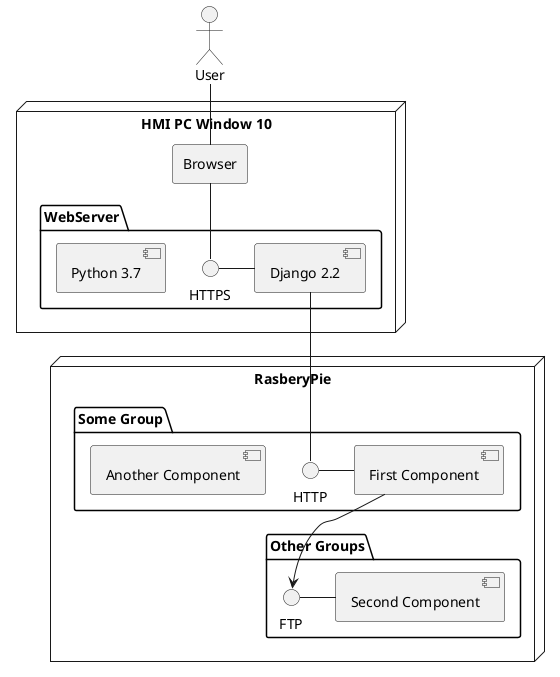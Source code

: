 @startuml
actor User


node "HMI PC Window 10" {
  agent Browser
  package WebServer {
    () HTTPS - [Django 2.2]
    [Python 3.7]
  }
  Browser -- HTTPS
}

node RasberyPie {
package "Some Group" {
 () HTTP - [First Component]
[Another Component]
}

package "Other Groups" {
() FTP - [Second Component]

[First Component] --> FTP
}

User -- Browser
[Django 2.2] -- HTTP
}
@enduml
